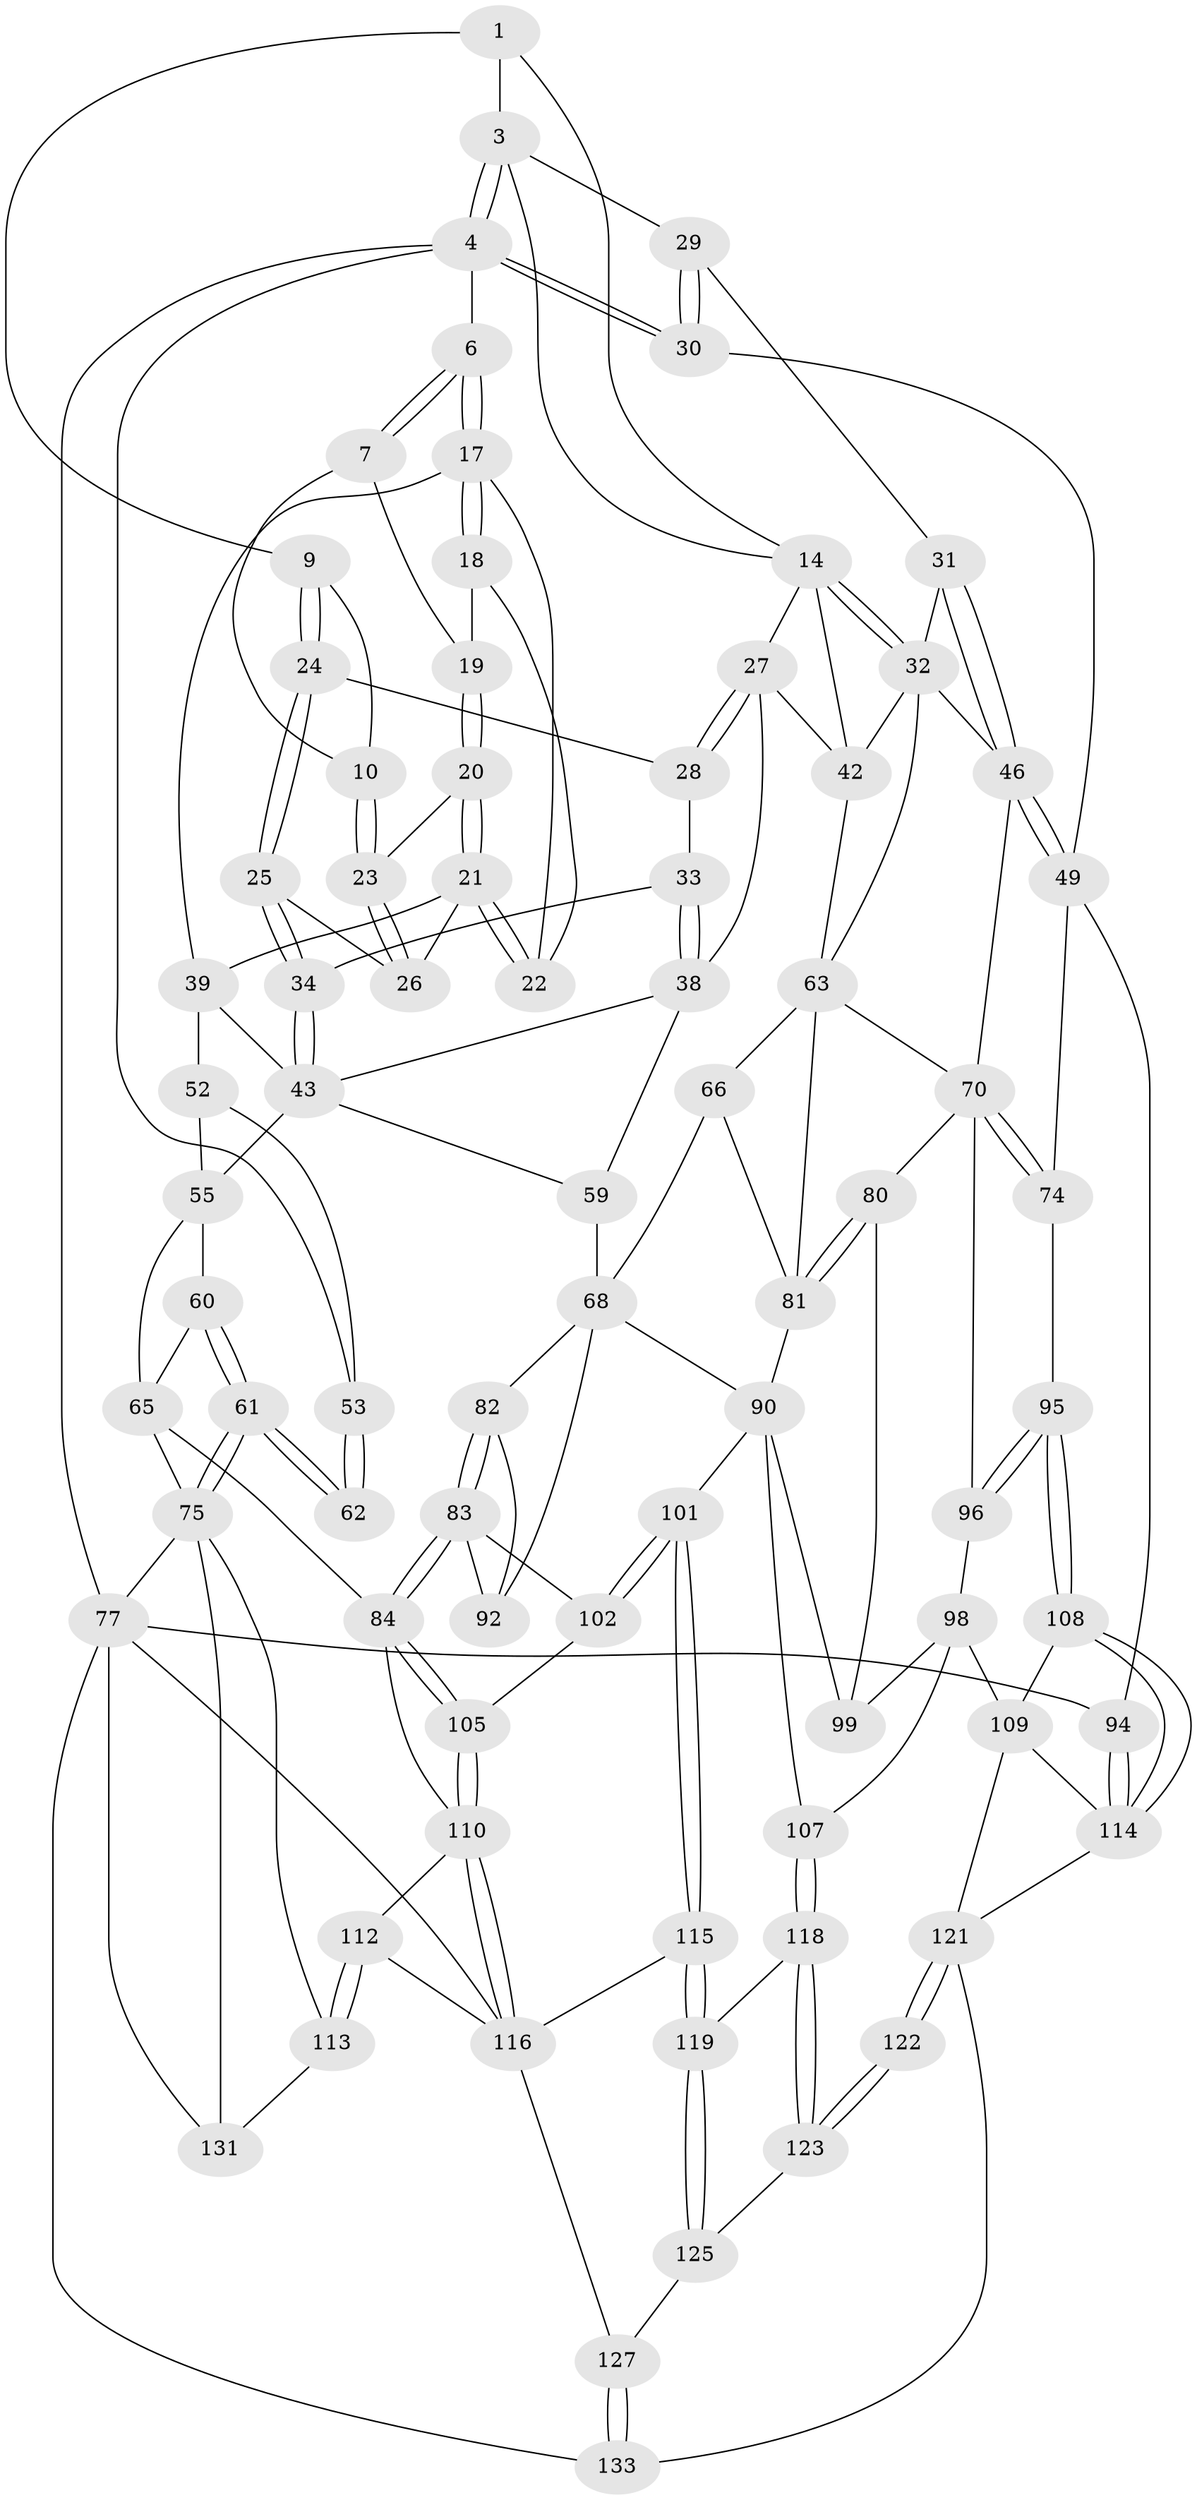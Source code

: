// original degree distribution, {3: 0.014925373134328358, 4: 0.21641791044776118, 6: 0.20149253731343283, 5: 0.5671641791044776}
// Generated by graph-tools (version 1.1) at 2025/21/03/04/25 18:21:38]
// undirected, 80 vertices, 185 edges
graph export_dot {
graph [start="1"]
  node [color=gray90,style=filled];
  1 [pos="+0.4792906311120137+0",super="+2+8"];
  3 [pos="+0.7731911002311984+0",super="+13"];
  4 [pos="+1+0",super="+5"];
  6 [pos="+0+0"];
  7 [pos="+0.43905046195726866+0",super="+11"];
  9 [pos="+0.46461425677919005+0.05489460864186226"];
  10 [pos="+0.45231383444887585+0.03951819944141312"];
  14 [pos="+0.8136949171672856+0.12255861779037464",super="+15"];
  17 [pos="+0+0",super="+35"];
  18 [pos="+0.2488081365291703+0.04261602401408233"];
  19 [pos="+0.31643543786511363+0.07291027925701363"];
  20 [pos="+0.31643244512242474+0.07294926940983146"];
  21 [pos="+0.26791924642400966+0.1717331917178506",super="+36"];
  22 [pos="+0.23776521237867526+0.14134912309045214"];
  23 [pos="+0.37387266832682164+0.14962328972192065"];
  24 [pos="+0.4746719181631608+0.12215397308318206"];
  25 [pos="+0.4022212189285428+0.1896441812773715"];
  26 [pos="+0.3735207963045551+0.15527007089172973"];
  27 [pos="+0.6079368882021334+0.2549370825185654",super="+37"];
  28 [pos="+0.4785132846306797+0.12755598751269648"];
  29 [pos="+0.9378003901085189+0.09235370404030258"];
  30 [pos="+1+0"];
  31 [pos="+0.9202343174371866+0.1948932795920412"];
  32 [pos="+0.856184214422396+0.18942405023127432",super="+41"];
  33 [pos="+0.4586623209214115+0.19869948444441918"];
  34 [pos="+0.40369637388232116+0.1993091152457064"];
  38 [pos="+0.601887391350337+0.2763086405966326",super="+50"];
  39 [pos="+0.2641396140324346+0.21310397375434748",super="+40"];
  42 [pos="+0.8066514452763796+0.28635017382889044",super="+51"];
  43 [pos="+0.39444816682780803+0.23985335040872094",super="+44"];
  46 [pos="+1+0.3114153447960213",super="+47"];
  49 [pos="+1+0.3096638086977426",super="+73"];
  52 [pos="+0.11652761438451703+0.25699004190988306"];
  53 [pos="+0.06734225024909331+0.263899417368049",super="+54"];
  55 [pos="+0.24040805112659144+0.30453975897758506",super="+58+56"];
  59 [pos="+0.3815920829954556+0.44497630795675186"];
  60 [pos="+0.10970205018968182+0.4505321822030137"];
  61 [pos="+0+0.5135226209567593"];
  62 [pos="+0+0.45399732211647753"];
  63 [pos="+0.708411022304834+0.44714095604349574",super="+64+72"];
  65 [pos="+0.12134088335473056+0.45531488687884025",super="+86"];
  66 [pos="+0.5510797310545831+0.49497803563706977",super="+67"];
  68 [pos="+0.5145555695202522+0.5109011338621888",super="+69+91"];
  70 [pos="+0.8957860033152582+0.42394472034826053",super="+71"];
  74 [pos="+0.9365536868202797+0.5851986912608371"];
  75 [pos="+0+0.7253705028102608",super="+76+88"];
  77 [pos="+0+1",super="+93+134"];
  80 [pos="+0.6447790703750954+0.5890306389590702",super="+97"];
  81 [pos="+0.6391636676596069+0.5855496254803699",super="+87"];
  82 [pos="+0.37145825178593916+0.5049896968349438"];
  83 [pos="+0.3224348713060703+0.6038555039051601",super="+103"];
  84 [pos="+0.30836485140651887+0.6217559842255137",super="+85"];
  90 [pos="+0.5467347561592094+0.6446426227518232",super="+100"];
  92 [pos="+0.48052594096972456+0.6406810347747105"];
  94 [pos="+1+1"];
  95 [pos="+0.8791373268829806+0.622467655666627"];
  96 [pos="+0.7694641354499233+0.5638498769143627"];
  98 [pos="+0.7032608632823275+0.6758012462091199",super="+106"];
  99 [pos="+0.6396832419101416+0.6653072518589188"];
  101 [pos="+0.5100551388755458+0.7506830424772295"];
  102 [pos="+0.4711871872583185+0.6663417298210453"];
  105 [pos="+0.38666116914523113+0.7068229160791432"];
  107 [pos="+0.6113485164823564+0.7705078555889897"];
  108 [pos="+0.8662380263927071+0.7541377914739594"];
  109 [pos="+0.7918882274472103+0.7822859270367758",super="+120"];
  110 [pos="+0.3964817289612936+0.7513179429841957",super="+111"];
  112 [pos="+0.29063962402722865+0.8724694826150199"];
  113 [pos="+0.23319100968077597+0.8477040211773407"];
  114 [pos="+1+1",super="+124"];
  115 [pos="+0.4285620398385017+0.8296279033075868"];
  116 [pos="+0.41686224116213055+0.8286696479681426",super="+117"];
  118 [pos="+0.6159627020057858+0.8368134193660592"];
  119 [pos="+0.4811501382548803+0.8747951107642453"];
  121 [pos="+0.7318934361767655+0.875222272605253",super="+129"];
  122 [pos="+0.6927046499584247+0.8978459900733069"];
  123 [pos="+0.6638310837570216+0.8960629034224665"];
  125 [pos="+0.4873039895159632+0.8902155379132729",super="+126"];
  127 [pos="+0.510207695312053+1"];
  131 [pos="+0.11601153986670798+0.9328319646041907"];
  133 [pos="+0.7942557454832756+1"];
  1 -- 3;
  1 -- 9;
  1 -- 14;
  3 -- 4;
  3 -- 4;
  3 -- 29;
  3 -- 14;
  4 -- 30;
  4 -- 30;
  4 -- 77 [weight=2];
  4 -- 53;
  4 -- 6;
  6 -- 7;
  6 -- 7;
  6 -- 17;
  6 -- 17;
  7 -- 10;
  7 -- 19;
  9 -- 10;
  9 -- 24;
  9 -- 24;
  10 -- 23;
  10 -- 23;
  14 -- 32;
  14 -- 32;
  14 -- 42;
  14 -- 27;
  17 -- 18;
  17 -- 18;
  17 -- 22;
  17 -- 39;
  18 -- 19;
  18 -- 22;
  19 -- 20;
  19 -- 20;
  20 -- 21;
  20 -- 21;
  20 -- 23;
  21 -- 22;
  21 -- 22;
  21 -- 26;
  21 -- 39;
  23 -- 26;
  23 -- 26;
  24 -- 25;
  24 -- 25;
  24 -- 28;
  25 -- 26;
  25 -- 34;
  25 -- 34;
  27 -- 28;
  27 -- 28;
  27 -- 38;
  27 -- 42;
  28 -- 33;
  29 -- 30;
  29 -- 30;
  29 -- 31;
  30 -- 49;
  31 -- 32;
  31 -- 46;
  31 -- 46;
  32 -- 42;
  32 -- 46;
  32 -- 63;
  33 -- 34;
  33 -- 38;
  33 -- 38;
  34 -- 43;
  34 -- 43;
  38 -- 59;
  38 -- 43;
  39 -- 43;
  39 -- 52;
  42 -- 63;
  43 -- 59;
  43 -- 55 [weight=2];
  46 -- 49;
  46 -- 49;
  46 -- 70;
  49 -- 74;
  49 -- 94;
  52 -- 53;
  52 -- 55;
  53 -- 62 [weight=2];
  53 -- 62;
  55 -- 65;
  55 -- 60;
  59 -- 68;
  60 -- 61;
  60 -- 61;
  60 -- 65;
  61 -- 62;
  61 -- 62;
  61 -- 75;
  61 -- 75;
  63 -- 66 [weight=2];
  63 -- 81;
  63 -- 70;
  65 -- 75;
  65 -- 84;
  66 -- 68;
  66 -- 81;
  68 -- 82;
  68 -- 90;
  68 -- 92;
  70 -- 74;
  70 -- 74;
  70 -- 80;
  70 -- 96;
  74 -- 95;
  75 -- 131;
  75 -- 77;
  75 -- 113;
  77 -- 94;
  77 -- 133;
  77 -- 131;
  77 -- 116;
  80 -- 81 [weight=2];
  80 -- 81;
  80 -- 99;
  81 -- 90;
  82 -- 83;
  82 -- 83;
  82 -- 92;
  83 -- 84;
  83 -- 84;
  83 -- 92;
  83 -- 102;
  84 -- 105;
  84 -- 105;
  84 -- 110;
  90 -- 107;
  90 -- 99;
  90 -- 101;
  94 -- 114;
  94 -- 114;
  95 -- 96;
  95 -- 96;
  95 -- 108;
  95 -- 108;
  96 -- 98;
  98 -- 99;
  98 -- 107;
  98 -- 109;
  101 -- 102;
  101 -- 102;
  101 -- 115;
  101 -- 115;
  102 -- 105;
  105 -- 110;
  105 -- 110;
  107 -- 118;
  107 -- 118;
  108 -- 109;
  108 -- 114;
  108 -- 114;
  109 -- 121;
  109 -- 114;
  110 -- 116;
  110 -- 116;
  110 -- 112;
  112 -- 113;
  112 -- 113;
  112 -- 116;
  113 -- 131;
  114 -- 121;
  115 -- 116;
  115 -- 119;
  115 -- 119;
  116 -- 127;
  118 -- 119;
  118 -- 123;
  118 -- 123;
  119 -- 125;
  119 -- 125;
  121 -- 122 [weight=2];
  121 -- 122;
  121 -- 133;
  122 -- 123;
  122 -- 123;
  123 -- 125;
  125 -- 127;
  127 -- 133;
  127 -- 133;
}
